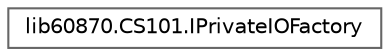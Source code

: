 digraph "Graphical Class Hierarchy"
{
 // LATEX_PDF_SIZE
  bgcolor="transparent";
  edge [fontname=Helvetica,fontsize=10,labelfontname=Helvetica,labelfontsize=10];
  node [fontname=Helvetica,fontsize=10,shape=box,height=0.2,width=0.4];
  rankdir="LR";
  Node0 [id="Node000000",label="lib60870.CS101.IPrivateIOFactory",height=0.2,width=0.4,color="grey40", fillcolor="white", style="filled",URL="$interfacelib60870_1_1_c_s101_1_1_i_private_i_o_factory.html",tooltip=" "];
}
